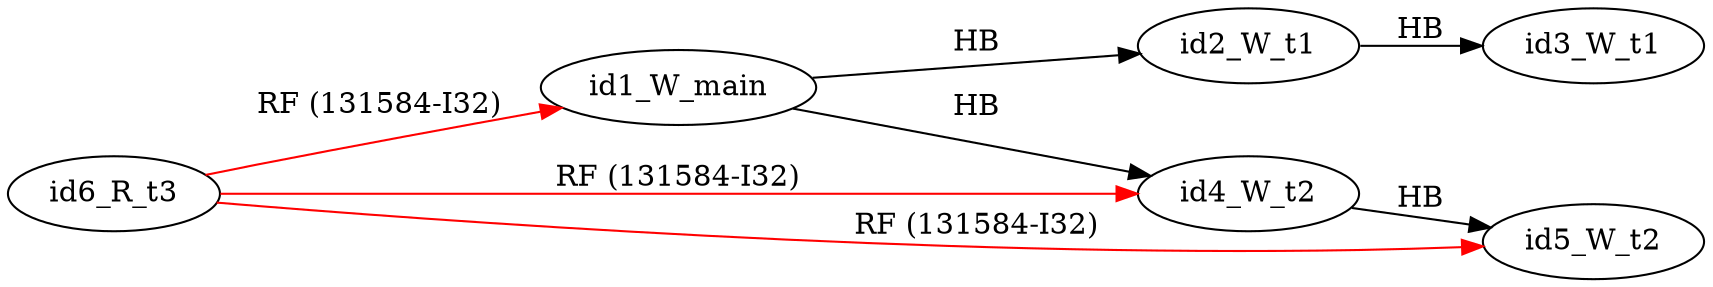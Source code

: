 digraph memory_model {
rankdir=LR;
splines=true; esep=0.5;
id6_R_t3 -> id1_W_main [label = "RF (131584-I32)", color="red"];
id6_R_t3 -> id4_W_t2 [label = "RF (131584-I32)", color="red"];
id6_R_t3 -> id5_W_t2 [label = "RF (131584-I32)", color="red"];
id2_W_t1 -> id3_W_t1 [label = "HB", color="black"];
id4_W_t2 -> id5_W_t2 [label = "HB", color="black"];
id1_W_main -> id2_W_t1 [label = "HB", color="black"];
id1_W_main -> id4_W_t2 [label = "HB", color="black"];
id1_W_main [pos="5.0,4!"]
id2_W_t1 [pos="0,2!"]
id3_W_t1 [pos="0,0!"]
id4_W_t2 [pos="5,2!"]
id5_W_t2 [pos="5,0!"]
id6_R_t3 [pos="10,2!"]
}